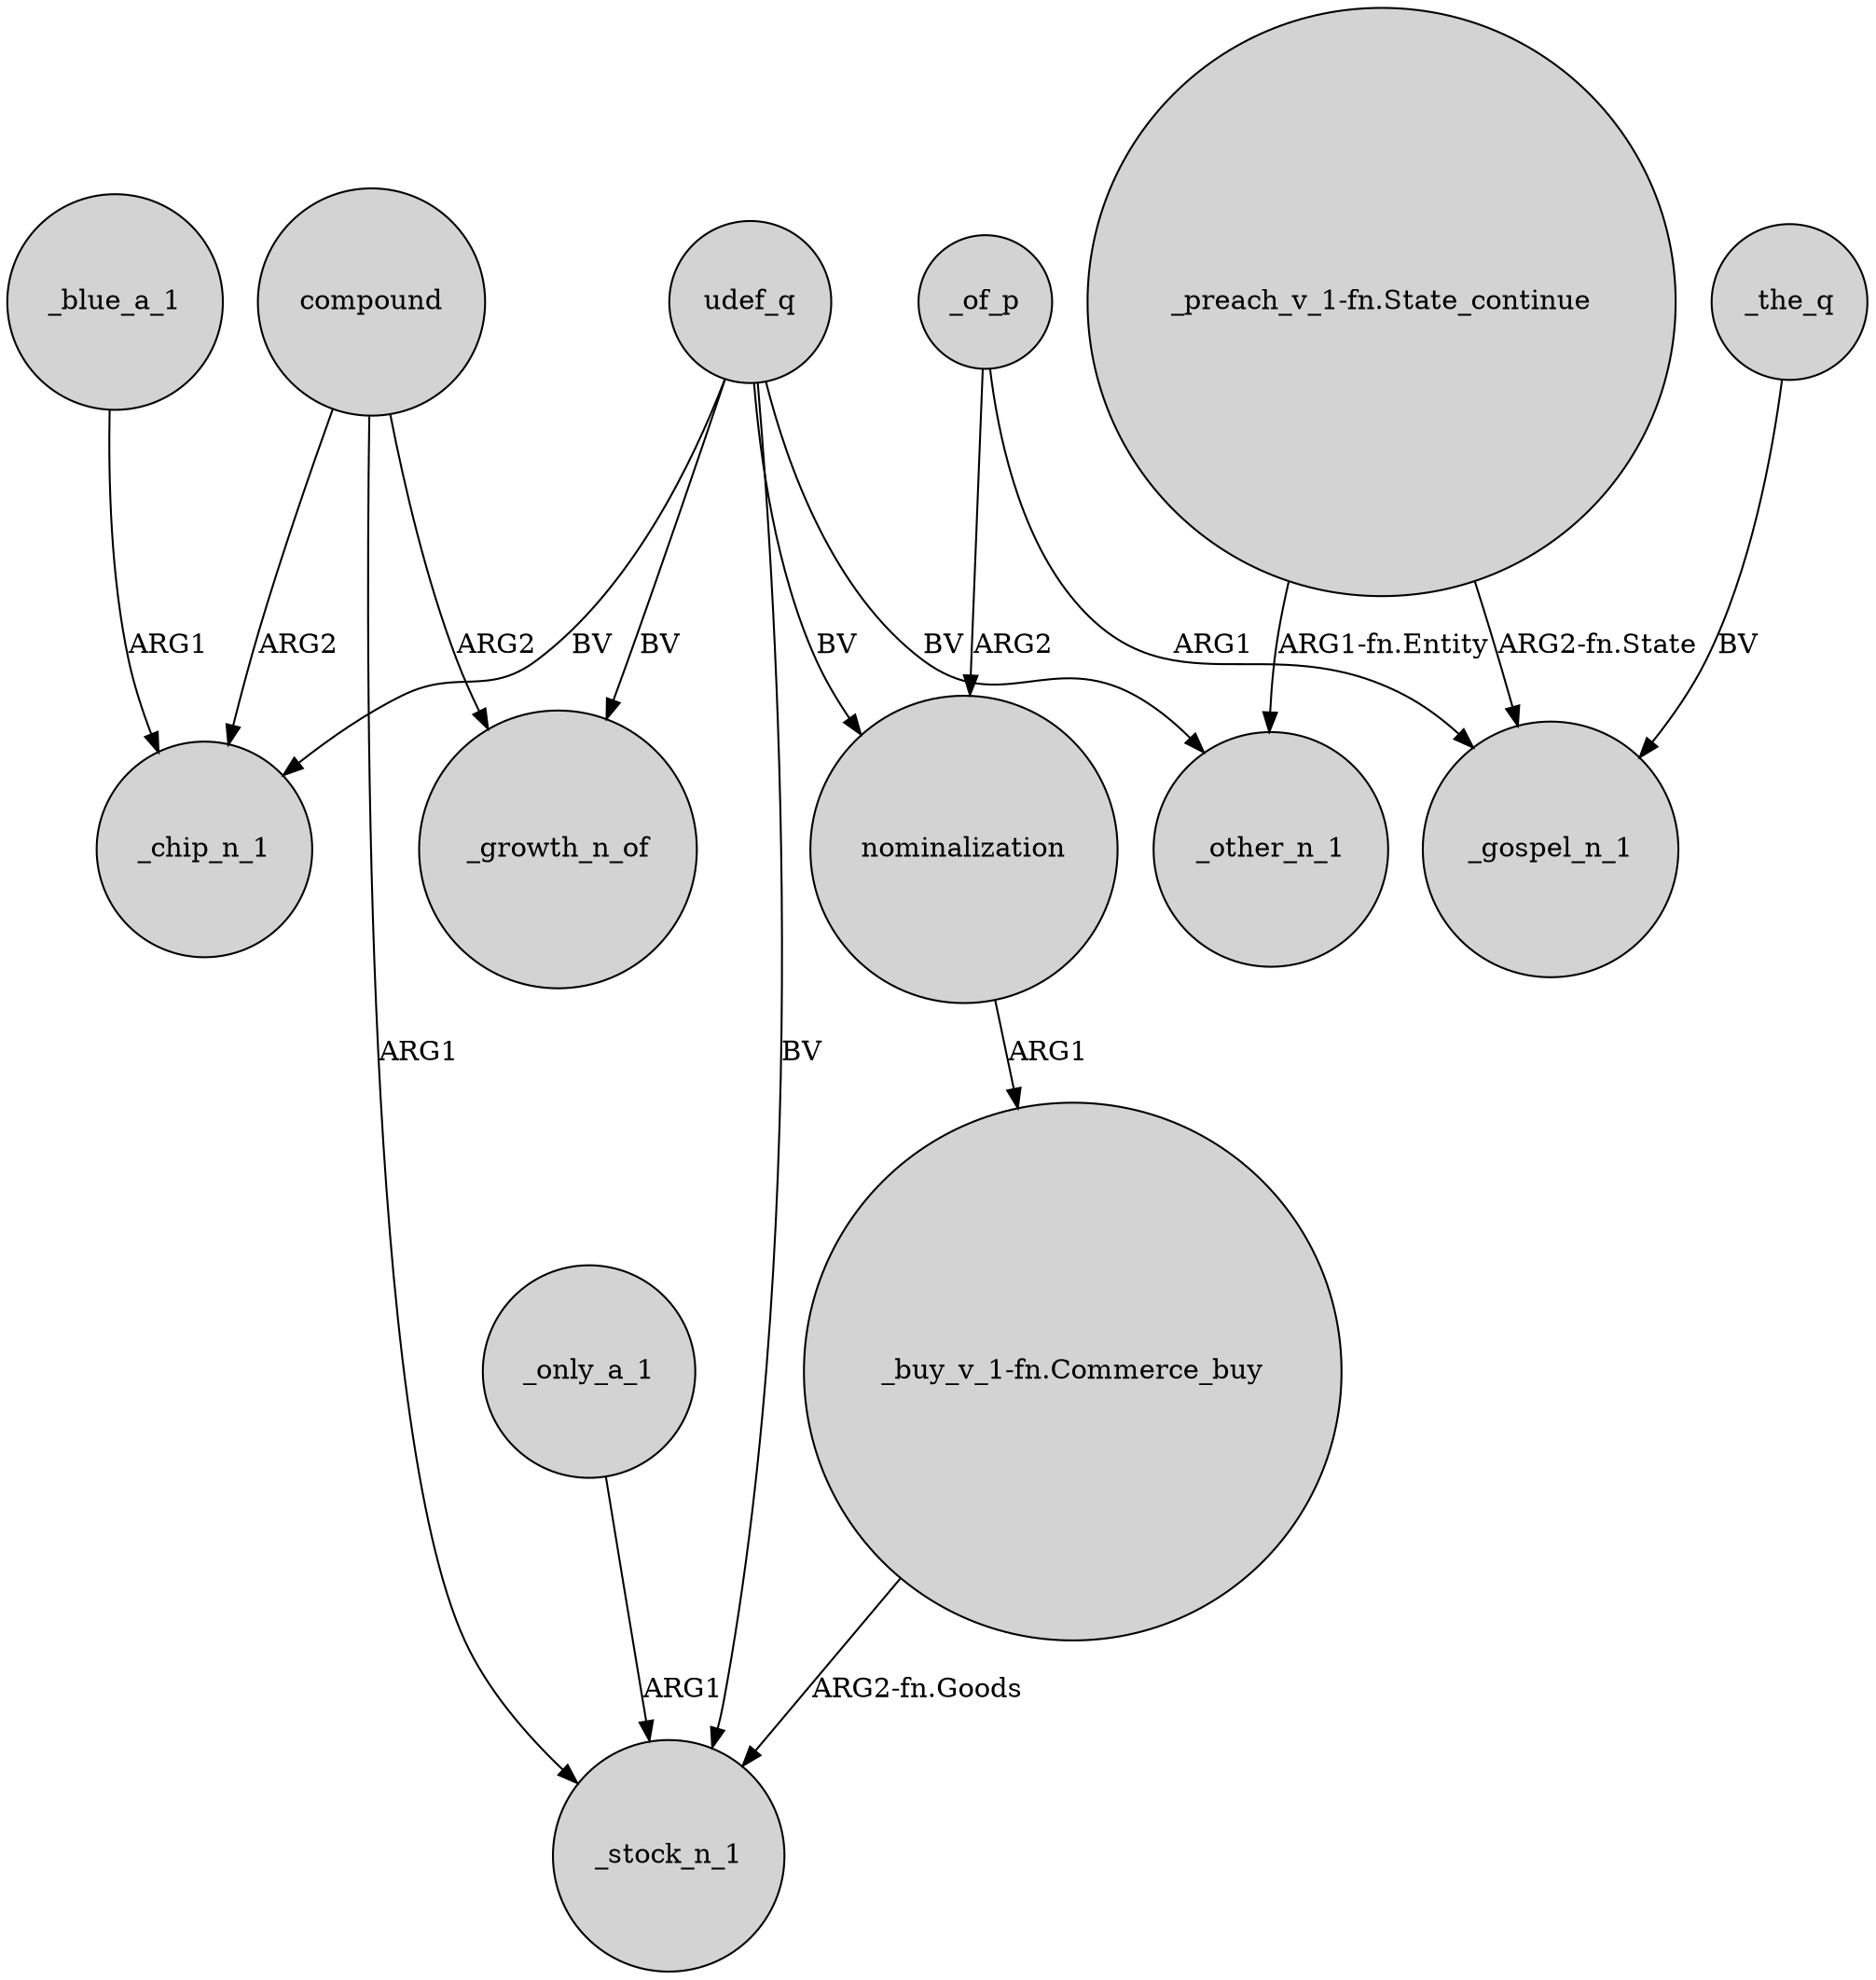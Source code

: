 digraph {
	node [shape=circle style=filled]
	_blue_a_1 -> _chip_n_1 [label=ARG1]
	nominalization -> "_buy_v_1-fn.Commerce_buy" [label=ARG1]
	_only_a_1 -> _stock_n_1 [label=ARG1]
	udef_q -> _chip_n_1 [label=BV]
	udef_q -> _other_n_1 [label=BV]
	"_preach_v_1-fn.State_continue" -> _gospel_n_1 [label="ARG2-fn.State"]
	_of_p -> _gospel_n_1 [label=ARG1]
	"_buy_v_1-fn.Commerce_buy" -> _stock_n_1 [label="ARG2-fn.Goods"]
	_the_q -> _gospel_n_1 [label=BV]
	compound -> _chip_n_1 [label=ARG2]
	compound -> _stock_n_1 [label=ARG1]
	compound -> _growth_n_of [label=ARG2]
	_of_p -> nominalization [label=ARG2]
	"_preach_v_1-fn.State_continue" -> _other_n_1 [label="ARG1-fn.Entity"]
	udef_q -> _growth_n_of [label=BV]
	udef_q -> _stock_n_1 [label=BV]
	udef_q -> nominalization [label=BV]
}
